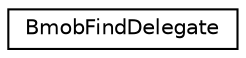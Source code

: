 digraph "Graphical Class Hierarchy"
{
  edge [fontname="Helvetica",fontsize="10",labelfontname="Helvetica",labelfontsize="10"];
  node [fontname="Helvetica",fontsize="10",shape=record];
  rankdir="LR";
  Node1 [label="BmobFindDelegate",height=0.2,width=0.4,color="black", fillcolor="white", style="filled",URL="$classBmobFindDelegate.html"];
}
